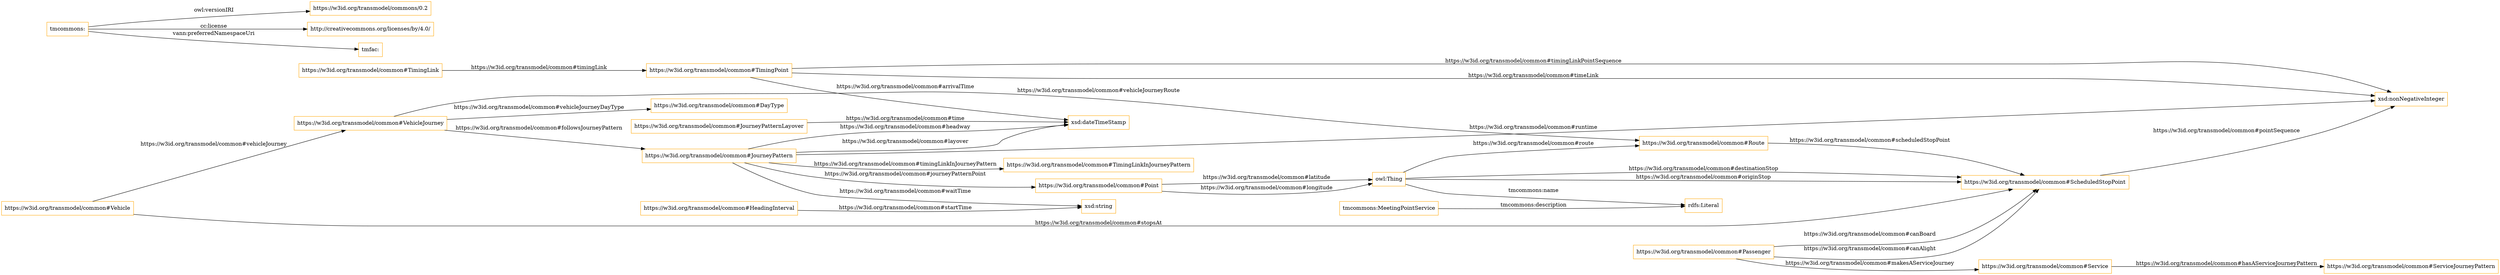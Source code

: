 digraph ar2dtool_diagram { 
rankdir=LR;
size="1501"
node [shape = rectangle, color="orange"]; "https://w3id.org/transmodel/common#Service" "https://w3id.org/transmodel/common#ServiceJourneyPattern" "https://w3id.org/transmodel/common#JourneyPatternLayover" "https://w3id.org/transmodel/common#TimingLink" "https://w3id.org/transmodel/common#Vehicle" "https://w3id.org/transmodel/common#Passenger" "https://w3id.org/transmodel/common#Point" "https://w3id.org/transmodel/common#VehicleJourney" "https://w3id.org/transmodel/common#DayType" "https://w3id.org/transmodel/common#HeadingInterval" "https://w3id.org/transmodel/common#TimingPoint" "https://w3id.org/transmodel/common#JourneyPattern" "https://w3id.org/transmodel/common#Route" "https://w3id.org/transmodel/common#TimingLinkInJourneyPattern" "https://w3id.org/transmodel/common#ScheduledStopPoint" ; /*classes style*/
	"tmcommons:" -> "https://w3id.org/transmodel/commons/0.2" [ label = "owl:versionIRI" ];
	"tmcommons:" -> "http://creativecommons.org/licenses/by/4.0/" [ label = "cc:license" ];
	"tmcommons:" -> "tmfac:" [ label = "vann:preferredNamespaceUri" ];
	"https://w3id.org/transmodel/common#TimingPoint" -> "xsd:dateTimeStamp" [ label = "https://w3id.org/transmodel/common#arrivalTime" ];
	"https://w3id.org/transmodel/common#JourneyPatternLayover" -> "xsd:dateTimeStamp" [ label = "https://w3id.org/transmodel/common#time" ];
	"https://w3id.org/transmodel/common#VehicleJourney" -> "https://w3id.org/transmodel/common#Route" [ label = "https://w3id.org/transmodel/common#vehicleJourneyRoute" ];
	"https://w3id.org/transmodel/common#Passenger" -> "https://w3id.org/transmodel/common#Service" [ label = "https://w3id.org/transmodel/common#makesAServiceJourney" ];
	"https://w3id.org/transmodel/common#JourneyPattern" -> "https://w3id.org/transmodel/common#Point" [ label = "https://w3id.org/transmodel/common#journeyPatternPoint" ];
	"https://w3id.org/transmodel/common#Vehicle" -> "https://w3id.org/transmodel/common#ScheduledStopPoint" [ label = "https://w3id.org/transmodel/common#stopsAt" ];
	"https://w3id.org/transmodel/common#JourneyPattern" -> "xsd:string" [ label = "https://w3id.org/transmodel/common#waitTime" ];
	"https://w3id.org/transmodel/common#Passenger" -> "https://w3id.org/transmodel/common#ScheduledStopPoint" [ label = "https://w3id.org/transmodel/common#canAlight" ];
	"https://w3id.org/transmodel/common#JourneyPattern" -> "xsd:dateTimeStamp" [ label = "https://w3id.org/transmodel/common#headway" ];
	"https://w3id.org/transmodel/common#TimingLink" -> "https://w3id.org/transmodel/common#TimingPoint" [ label = "https://w3id.org/transmodel/common#timingLink" ];
	"owl:Thing" -> "https://w3id.org/transmodel/common#Route" [ label = "https://w3id.org/transmodel/common#route" ];
	"https://w3id.org/transmodel/common#JourneyPattern" -> "xsd:nonNegativeInteger" [ label = "https://w3id.org/transmodel/common#runtime" ];
	"https://w3id.org/transmodel/common#Route" -> "https://w3id.org/transmodel/common#ScheduledStopPoint" [ label = "https://w3id.org/transmodel/common#scheduledStopPoint" ];
	"owl:Thing" -> "rdfs:Literal" [ label = "tmcommons:name" ];
	"tmcommons:MeetingPointService" -> "rdfs:Literal" [ label = "tmcommons:description" ];
	"https://w3id.org/transmodel/common#JourneyPattern" -> "xsd:dateTimeStamp" [ label = "https://w3id.org/transmodel/common#layover" ];
	"owl:Thing" -> "https://w3id.org/transmodel/common#ScheduledStopPoint" [ label = "https://w3id.org/transmodel/common#destinationStop" ];
	"https://w3id.org/transmodel/common#Vehicle" -> "https://w3id.org/transmodel/common#VehicleJourney" [ label = "https://w3id.org/transmodel/common#vehicleJourney" ];
	"https://w3id.org/transmodel/common#TimingPoint" -> "xsd:nonNegativeInteger" [ label = "https://w3id.org/transmodel/common#timingLinkPointSequence" ];
	"https://w3id.org/transmodel/common#Point" -> "owl:Thing" [ label = "https://w3id.org/transmodel/common#longitude" ];
	"https://w3id.org/transmodel/common#JourneyPattern" -> "https://w3id.org/transmodel/common#TimingLinkInJourneyPattern" [ label = "https://w3id.org/transmodel/common#timingLinkInJourneyPattern" ];
	"https://w3id.org/transmodel/common#Point" -> "owl:Thing" [ label = "https://w3id.org/transmodel/common#latitude" ];
	"https://w3id.org/transmodel/common#Service" -> "https://w3id.org/transmodel/common#ServiceJourneyPattern" [ label = "https://w3id.org/transmodel/common#hasAServiceJourneyPattern" ];
	"https://w3id.org/transmodel/common#HeadingInterval" -> "xsd:string" [ label = "https://w3id.org/transmodel/common#startTime" ];
	"https://w3id.org/transmodel/common#VehicleJourney" -> "https://w3id.org/transmodel/common#DayType" [ label = "https://w3id.org/transmodel/common#vehicleJourneyDayType" ];
	"https://w3id.org/transmodel/common#VehicleJourney" -> "https://w3id.org/transmodel/common#JourneyPattern" [ label = "https://w3id.org/transmodel/common#followsJourneyPattern" ];
	"owl:Thing" -> "https://w3id.org/transmodel/common#ScheduledStopPoint" [ label = "https://w3id.org/transmodel/common#originStop" ];
	"https://w3id.org/transmodel/common#Passenger" -> "https://w3id.org/transmodel/common#ScheduledStopPoint" [ label = "https://w3id.org/transmodel/common#canBoard" ];
	"https://w3id.org/transmodel/common#ScheduledStopPoint" -> "xsd:nonNegativeInteger" [ label = "https://w3id.org/transmodel/common#pointSequence" ];
	"https://w3id.org/transmodel/common#TimingPoint" -> "xsd:nonNegativeInteger" [ label = "https://w3id.org/transmodel/common#timeLink" ];

}
